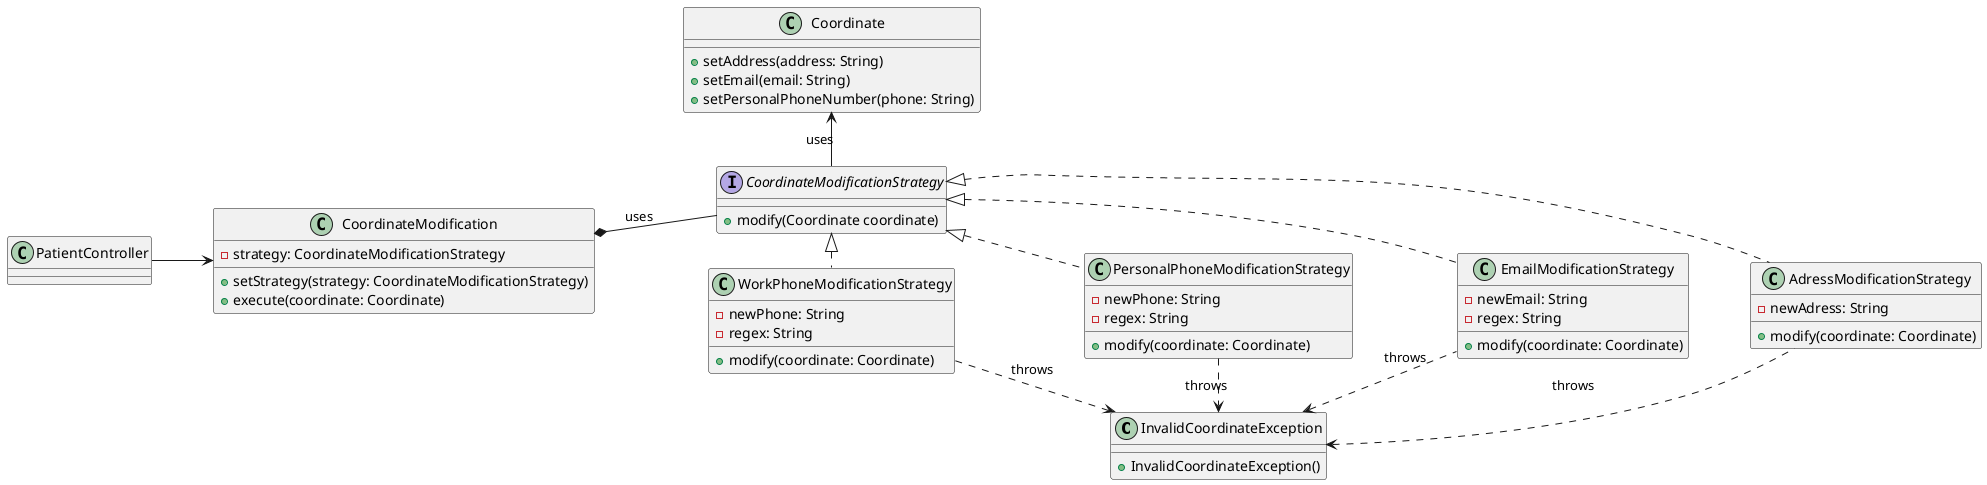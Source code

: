 @startuml
left to right direction
class InvalidCoordinateException {
    +InvalidCoordinateException()
}
interface CoordinateModificationStrategy {
    +modify(Coordinate coordinate)
}

class AdressModificationStrategy {
    -newAdress: String
    +modify(coordinate: Coordinate)
}

class EmailModificationStrategy {
    -newEmail: String
    -regex: String
    +modify(coordinate: Coordinate)
}

class PersonalPhoneModificationStrategy {
    -newPhone: String
    -regex: String
    +modify(coordinate: Coordinate)
}

class WorkPhoneModificationStrategy {
    -newPhone: String
    -regex: String
    +modify(coordinate: Coordinate)
}


class CoordinateModification {
    -strategy: CoordinateModificationStrategy
    +setStrategy(strategy: CoordinateModificationStrategy)
    +execute(coordinate: Coordinate)
}

class Coordinate {
    +setAddress(address: String)
    +setEmail(email: String)
    +setPersonalPhoneNumber(phone: String)
}

CoordinateModificationStrategy <|.r. EmailModificationStrategy
CoordinateModificationStrategy <|.r. PersonalPhoneModificationStrategy
CoordinateModificationStrategy <|.r. WorkPhoneModificationStrategy
CoordinateModificationStrategy <|.r. AdressModificationStrategy


InvalidCoordinateException <.. AdressModificationStrategy: throws
InvalidCoordinateException <.. EmailModificationStrategy: throws
InvalidCoordinateException <.l. PersonalPhoneModificationStrategy: throws
InvalidCoordinateException <.. WorkPhoneModificationStrategy: throws

CoordinateModification -r[hidden]-> WorkPhoneModificationStrategy
PersonalPhoneModificationStrategy -u[hidden]-> WorkPhoneModificationStrategy
PersonalPhoneModificationStrategy -d[hidden]-> EmailModificationStrategy
EmailModificationStrategy -d[hidden]-> AdressModificationStrategy

CoordinateModificationStrategy -l-> Coordinate: uses
PatientController --> CoordinateModification
CoordinateModification *-d- CoordinateModificationStrategy: uses
@enduml

